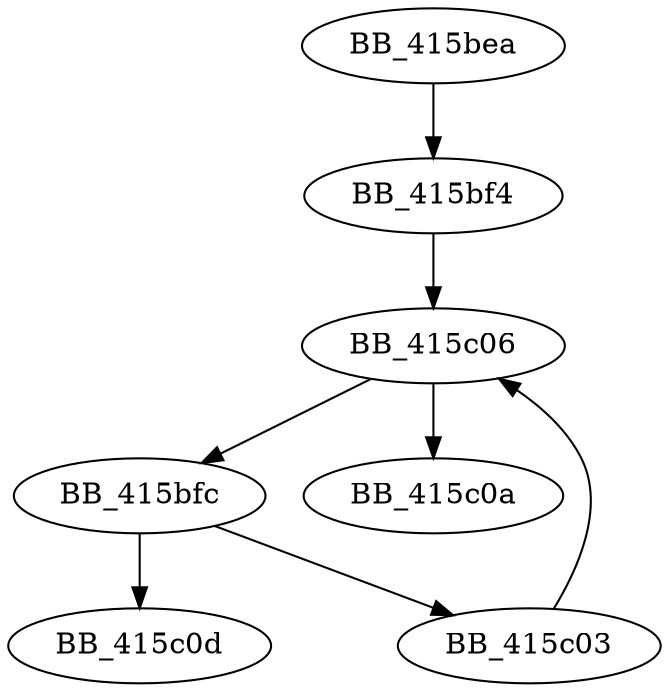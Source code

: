 DiGraph __IsExceptionObjectToBeDestroyed{
BB_415bea->BB_415bf4
BB_415bf4->BB_415c06
BB_415bfc->BB_415c03
BB_415bfc->BB_415c0d
BB_415c03->BB_415c06
BB_415c06->BB_415bfc
BB_415c06->BB_415c0a
}

